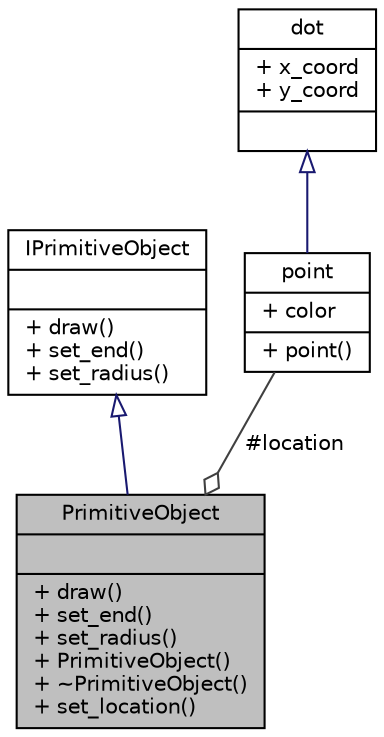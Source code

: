 digraph "PrimitiveObject"
{
 // LATEX_PDF_SIZE
  edge [fontname="Helvetica",fontsize="10",labelfontname="Helvetica",labelfontsize="10"];
  node [fontname="Helvetica",fontsize="10",shape=record];
  Node1 [label="{PrimitiveObject\n||+ draw()\l+ set_end()\l+ set_radius()\l+ PrimitiveObject()\l+ ~PrimitiveObject()\l+ set_location()\l}",height=0.2,width=0.4,color="black", fillcolor="grey75", style="filled", fontcolor="black",tooltip=" "];
  Node2 -> Node1 [dir="back",color="midnightblue",fontsize="10",style="solid",arrowtail="onormal",fontname="Helvetica"];
  Node2 [label="{IPrimitiveObject\n||+ draw()\l+ set_end()\l+ set_radius()\l}",height=0.2,width=0.4,color="black", fillcolor="white", style="filled",URL="$class_i_primitive_object.html",tooltip="Here is interface is common for all primitive objects."];
  Node3 -> Node1 [color="grey25",fontsize="10",style="solid",label=" #location" ,arrowhead="odiamond",fontname="Helvetica"];
  Node3 [label="{point\n|+ color\l|+ point()\l}",height=0.2,width=0.4,color="black", fillcolor="white", style="filled",URL="$classpoint.html",tooltip=" "];
  Node4 -> Node3 [dir="back",color="midnightblue",fontsize="10",style="solid",arrowtail="onormal",fontname="Helvetica"];
  Node4 [label="{dot\n|+ x_coord\l+ y_coord\l|}",height=0.2,width=0.4,color="black", fillcolor="white", style="filled",URL="$classdot.html",tooltip=" "];
}

